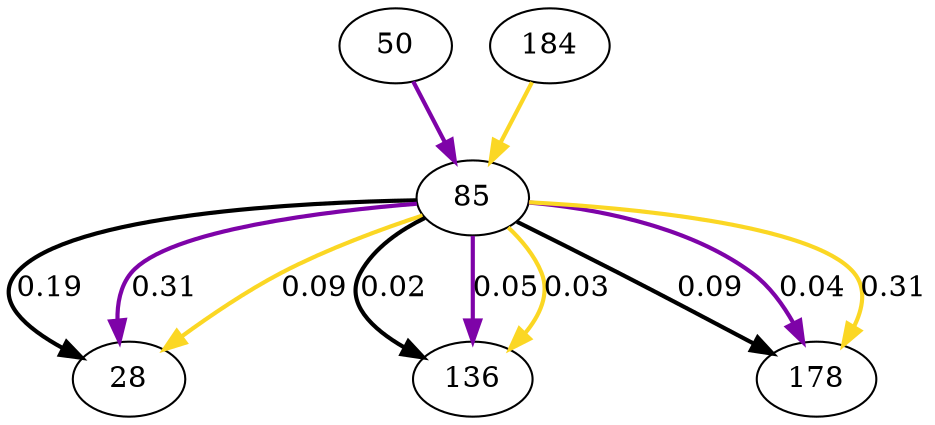 digraph  {
50;
85;
28;
184;
136;
178;
50 -> 85  [color="#7e03a8", key=0, penwidth=2];
85 -> 28  [color=black, key=0, label="0.19", penwidth=2];
85 -> 28  [color="#7e03a8", key=1, label="0.31", penwidth=2];
85 -> 28  [color="#fbd724", key=2, label="0.09", penwidth=2];
85 -> 136  [color=black, key=0, label="0.02", penwidth=2];
85 -> 136  [color="#7e03a8", key=1, label="0.05", penwidth=2];
85 -> 136  [color="#fbd724", key=2, label="0.03", penwidth=2];
85 -> 178  [color=black, key=0, label="0.09", penwidth=2];
85 -> 178  [color="#7e03a8", key=1, label="0.04", penwidth=2];
85 -> 178  [color="#fbd724", key=2, label="0.31", penwidth=2];
184 -> 85  [color="#fbd724", key=0, penwidth=2];
}
